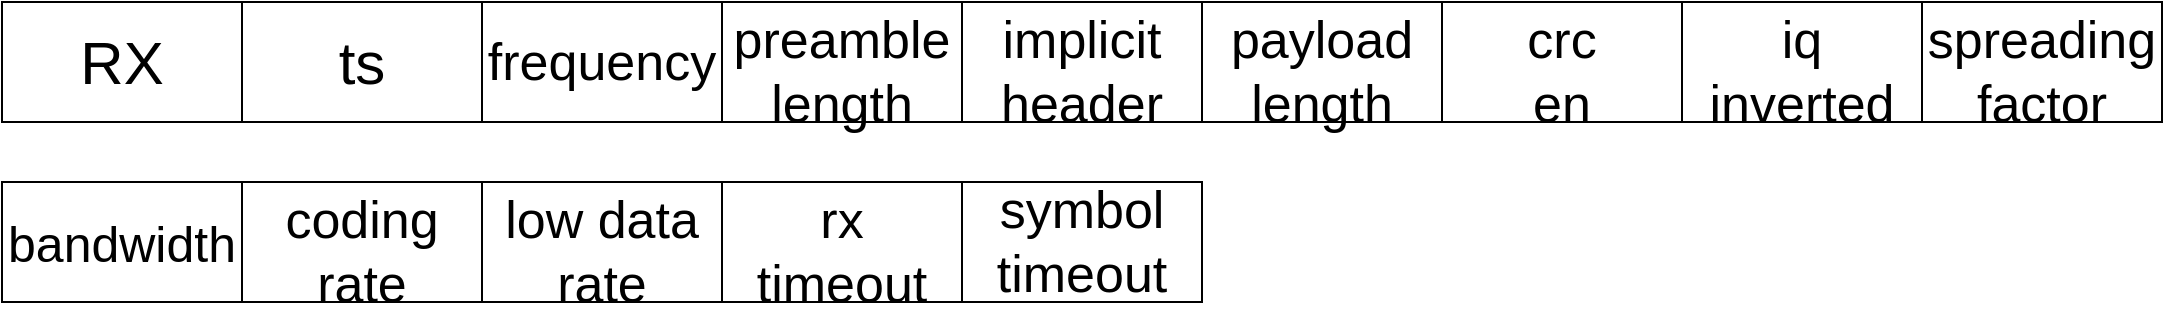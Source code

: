 <mxfile version="22.1.0" type="device">
  <diagram name="Page-1" id="KlvEnKaH80MnedppGRc2">
    <mxGraphModel dx="2390" dy="2618" grid="1" gridSize="10" guides="1" tooltips="1" connect="1" arrows="1" fold="1" page="1" pageScale="1" pageWidth="850" pageHeight="1100" math="0" shadow="0">
      <root>
        <mxCell id="0" />
        <mxCell id="1" parent="0" />
        <mxCell id="AXaJ4TnZQXxtumA72dTd-1" value="" style="rounded=0;whiteSpace=wrap;html=1;" vertex="1" parent="1">
          <mxGeometry x="340" y="-520" width="120" height="60" as="geometry" />
        </mxCell>
        <mxCell id="AXaJ4TnZQXxtumA72dTd-2" value="" style="rounded=0;whiteSpace=wrap;html=1;" vertex="1" parent="1">
          <mxGeometry x="460" y="-520" width="120" height="60" as="geometry" />
        </mxCell>
        <mxCell id="AXaJ4TnZQXxtumA72dTd-3" value="" style="rounded=0;whiteSpace=wrap;html=1;" vertex="1" parent="1">
          <mxGeometry x="580" y="-520" width="120" height="60" as="geometry" />
        </mxCell>
        <mxCell id="AXaJ4TnZQXxtumA72dTd-4" value="" style="rounded=0;whiteSpace=wrap;html=1;" vertex="1" parent="1">
          <mxGeometry x="700" y="-520" width="120" height="60" as="geometry" />
        </mxCell>
        <mxCell id="AXaJ4TnZQXxtumA72dTd-5" value="" style="rounded=0;whiteSpace=wrap;html=1;" vertex="1" parent="1">
          <mxGeometry x="820" y="-520" width="120" height="60" as="geometry" />
        </mxCell>
        <mxCell id="AXaJ4TnZQXxtumA72dTd-6" value="" style="rounded=0;whiteSpace=wrap;html=1;" vertex="1" parent="1">
          <mxGeometry x="940" y="-520" width="120" height="60" as="geometry" />
        </mxCell>
        <mxCell id="AXaJ4TnZQXxtumA72dTd-7" value="" style="rounded=0;whiteSpace=wrap;html=1;" vertex="1" parent="1">
          <mxGeometry x="1060" y="-520" width="120" height="60" as="geometry" />
        </mxCell>
        <mxCell id="AXaJ4TnZQXxtumA72dTd-8" value="" style="rounded=0;whiteSpace=wrap;html=1;" vertex="1" parent="1">
          <mxGeometry x="1180" y="-520" width="120" height="60" as="geometry" />
        </mxCell>
        <mxCell id="AXaJ4TnZQXxtumA72dTd-9" value="" style="rounded=0;whiteSpace=wrap;html=1;" vertex="1" parent="1">
          <mxGeometry x="1300" y="-520" width="120" height="60" as="geometry" />
        </mxCell>
        <mxCell id="AXaJ4TnZQXxtumA72dTd-10" value="" style="rounded=0;whiteSpace=wrap;html=1;" vertex="1" parent="1">
          <mxGeometry x="340" y="-430" width="120" height="60" as="geometry" />
        </mxCell>
        <mxCell id="AXaJ4TnZQXxtumA72dTd-12" value="" style="rounded=0;whiteSpace=wrap;html=1;" vertex="1" parent="1">
          <mxGeometry x="460" y="-430" width="120" height="60" as="geometry" />
        </mxCell>
        <mxCell id="AXaJ4TnZQXxtumA72dTd-13" value="" style="rounded=0;whiteSpace=wrap;html=1;" vertex="1" parent="1">
          <mxGeometry x="580" y="-430" width="120" height="60" as="geometry" />
        </mxCell>
        <mxCell id="AXaJ4TnZQXxtumA72dTd-14" value="" style="rounded=0;whiteSpace=wrap;html=1;" vertex="1" parent="1">
          <mxGeometry x="700" y="-430" width="120" height="60" as="geometry" />
        </mxCell>
        <mxCell id="AXaJ4TnZQXxtumA72dTd-17" value="" style="rounded=0;whiteSpace=wrap;html=1;" vertex="1" parent="1">
          <mxGeometry x="820" y="-430" width="120" height="60" as="geometry" />
        </mxCell>
        <mxCell id="AXaJ4TnZQXxtumA72dTd-18" value="&lt;font style=&quot;font-size: 30px;&quot;&gt;RX&lt;/font&gt;" style="text;html=1;strokeColor=none;fillColor=none;align=center;verticalAlign=middle;whiteSpace=wrap;rounded=0;" vertex="1" parent="1">
          <mxGeometry x="370" y="-505" width="60" height="30" as="geometry" />
        </mxCell>
        <mxCell id="AXaJ4TnZQXxtumA72dTd-21" value="&lt;font style=&quot;font-size: 30px;&quot;&gt;ts&lt;/font&gt;" style="text;html=1;strokeColor=none;fillColor=none;align=center;verticalAlign=middle;whiteSpace=wrap;rounded=0;" vertex="1" parent="1">
          <mxGeometry x="490" y="-505" width="60" height="30" as="geometry" />
        </mxCell>
        <mxCell id="AXaJ4TnZQXxtumA72dTd-22" value="&lt;font style=&quot;font-size: 26px;&quot;&gt;frequency&lt;/font&gt;" style="text;html=1;strokeColor=none;fillColor=none;align=center;verticalAlign=middle;whiteSpace=wrap;rounded=0;" vertex="1" parent="1">
          <mxGeometry x="610" y="-505" width="60" height="30" as="geometry" />
        </mxCell>
        <mxCell id="AXaJ4TnZQXxtumA72dTd-23" value="&lt;div&gt;&lt;font style=&quot;font-size: 26px;&quot;&gt;preamble&lt;/font&gt;&lt;/div&gt;&lt;div&gt;&lt;font style=&quot;font-size: 26px;&quot;&gt;length&lt;/font&gt;&lt;/div&gt;" style="text;html=1;strokeColor=none;fillColor=none;align=center;verticalAlign=middle;whiteSpace=wrap;rounded=0;" vertex="1" parent="1">
          <mxGeometry x="730" y="-500" width="60" height="30" as="geometry" />
        </mxCell>
        <mxCell id="AXaJ4TnZQXxtumA72dTd-27" value="&lt;font style=&quot;font-size: 26px;&quot;&gt;implicit header&lt;/font&gt;" style="text;html=1;strokeColor=none;fillColor=none;align=center;verticalAlign=middle;whiteSpace=wrap;rounded=0;" vertex="1" parent="1">
          <mxGeometry x="850" y="-500" width="60" height="30" as="geometry" />
        </mxCell>
        <mxCell id="AXaJ4TnZQXxtumA72dTd-28" value="&lt;font style=&quot;font-size: 26px;&quot;&gt;payload length&lt;/font&gt;" style="text;html=1;strokeColor=none;fillColor=none;align=center;verticalAlign=middle;whiteSpace=wrap;rounded=0;" vertex="1" parent="1">
          <mxGeometry x="970" y="-500" width="60" height="30" as="geometry" />
        </mxCell>
        <mxCell id="AXaJ4TnZQXxtumA72dTd-29" value="&lt;font style=&quot;font-size: 26px;&quot;&gt;crc en&lt;/font&gt;" style="text;html=1;strokeColor=none;fillColor=none;align=center;verticalAlign=middle;whiteSpace=wrap;rounded=0;" vertex="1" parent="1">
          <mxGeometry x="1090" y="-500" width="60" height="30" as="geometry" />
        </mxCell>
        <mxCell id="AXaJ4TnZQXxtumA72dTd-30" value="&lt;font style=&quot;font-size: 26px;&quot;&gt;iq inverted&lt;/font&gt;" style="text;html=1;strokeColor=none;fillColor=none;align=center;verticalAlign=middle;whiteSpace=wrap;rounded=0;" vertex="1" parent="1">
          <mxGeometry x="1210" y="-500" width="60" height="30" as="geometry" />
        </mxCell>
        <mxCell id="AXaJ4TnZQXxtumA72dTd-31" value="&lt;font style=&quot;font-size: 26px;&quot;&gt;spreading factor&lt;/font&gt;" style="text;html=1;strokeColor=none;fillColor=none;align=center;verticalAlign=middle;whiteSpace=wrap;rounded=0;" vertex="1" parent="1">
          <mxGeometry x="1330" y="-500" width="60" height="30" as="geometry" />
        </mxCell>
        <mxCell id="AXaJ4TnZQXxtumA72dTd-32" value="&lt;font style=&quot;font-size: 25px;&quot;&gt;bandwidth&lt;/font&gt;" style="text;html=1;strokeColor=none;fillColor=none;align=center;verticalAlign=middle;whiteSpace=wrap;rounded=0;" vertex="1" parent="1">
          <mxGeometry x="370" y="-415" width="60" height="30" as="geometry" />
        </mxCell>
        <mxCell id="AXaJ4TnZQXxtumA72dTd-34" value="&lt;font style=&quot;font-size: 26px;&quot;&gt;coding rate&lt;/font&gt;" style="text;html=1;strokeColor=none;fillColor=none;align=center;verticalAlign=middle;whiteSpace=wrap;rounded=0;" vertex="1" parent="1">
          <mxGeometry x="490" y="-410" width="60" height="30" as="geometry" />
        </mxCell>
        <mxCell id="AXaJ4TnZQXxtumA72dTd-35" value="&lt;font style=&quot;font-size: 26px;&quot;&gt;low data rate&lt;/font&gt;" style="text;html=1;strokeColor=none;fillColor=none;align=center;verticalAlign=middle;whiteSpace=wrap;rounded=0;" vertex="1" parent="1">
          <mxGeometry x="585" y="-410" width="110" height="30" as="geometry" />
        </mxCell>
        <mxCell id="AXaJ4TnZQXxtumA72dTd-36" value="&lt;font style=&quot;font-size: 26px;&quot;&gt;rx timeout&lt;/font&gt;" style="text;html=1;strokeColor=none;fillColor=none;align=center;verticalAlign=middle;whiteSpace=wrap;rounded=0;" vertex="1" parent="1">
          <mxGeometry x="730" y="-410" width="60" height="30" as="geometry" />
        </mxCell>
        <mxCell id="AXaJ4TnZQXxtumA72dTd-40" value="&lt;font style=&quot;font-size: 26px;&quot;&gt;symbol timeout&lt;/font&gt;" style="text;html=1;strokeColor=none;fillColor=none;align=center;verticalAlign=middle;whiteSpace=wrap;rounded=0;" vertex="1" parent="1">
          <mxGeometry x="850" y="-415" width="60" height="30" as="geometry" />
        </mxCell>
      </root>
    </mxGraphModel>
  </diagram>
</mxfile>
